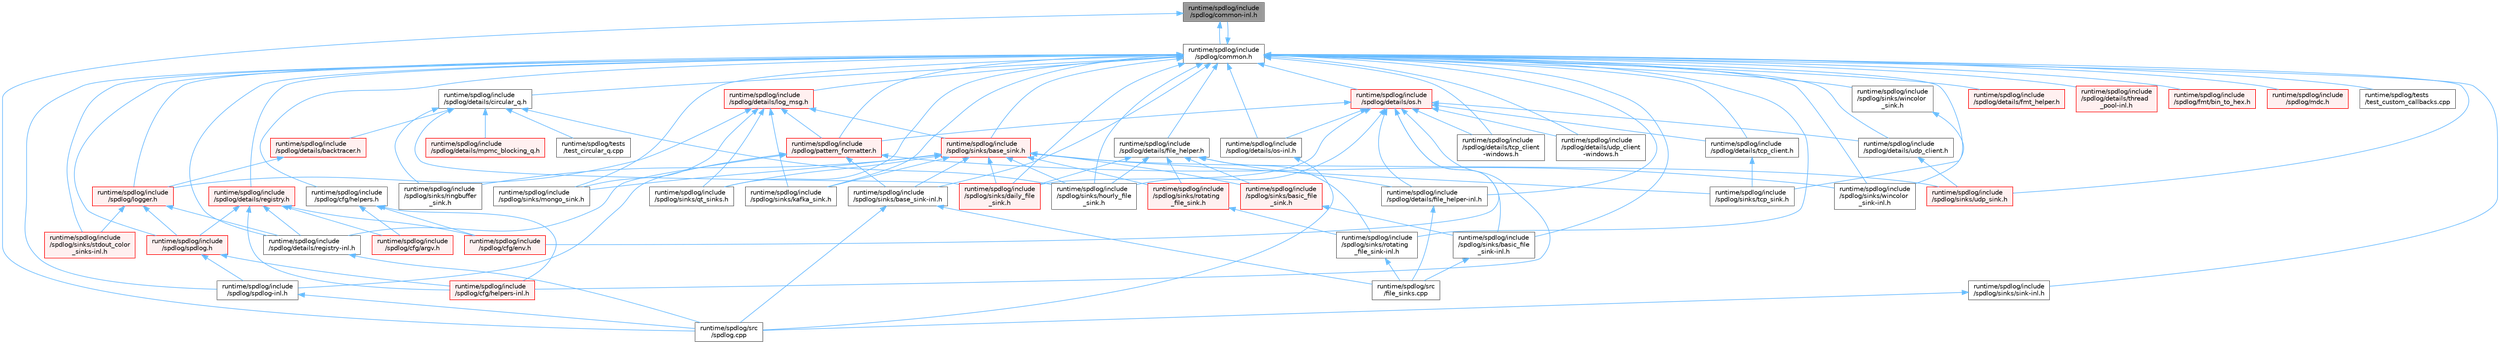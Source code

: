 digraph "runtime/spdlog/include/spdlog/common-inl.h"
{
 // LATEX_PDF_SIZE
  bgcolor="transparent";
  edge [fontname=Helvetica,fontsize=10,labelfontname=Helvetica,labelfontsize=10];
  node [fontname=Helvetica,fontsize=10,shape=box,height=0.2,width=0.4];
  Node1 [id="Node000001",label="runtime/spdlog/include\l/spdlog/common-inl.h",height=0.2,width=0.4,color="gray40", fillcolor="grey60", style="filled", fontcolor="black",tooltip=" "];
  Node1 -> Node2 [id="edge1_Node000001_Node000002",dir="back",color="steelblue1",style="solid",tooltip=" "];
  Node2 [id="Node000002",label="runtime/spdlog/include\l/spdlog/common.h",height=0.2,width=0.4,color="grey40", fillcolor="white", style="filled",URL="$common_8h.html",tooltip=" "];
  Node2 -> Node3 [id="edge2_Node000002_Node000003",dir="back",color="steelblue1",style="solid",tooltip=" "];
  Node3 [id="Node000003",label="runtime/spdlog/include\l/spdlog/cfg/helpers.h",height=0.2,width=0.4,color="grey40", fillcolor="white", style="filled",URL="$helpers_8h.html",tooltip=" "];
  Node3 -> Node4 [id="edge3_Node000003_Node000004",dir="back",color="steelblue1",style="solid",tooltip=" "];
  Node4 [id="Node000004",label="runtime/spdlog/include\l/spdlog/cfg/argv.h",height=0.2,width=0.4,color="red", fillcolor="#FFF0F0", style="filled",URL="$argv_8h.html",tooltip=" "];
  Node3 -> Node6 [id="edge4_Node000003_Node000006",dir="back",color="steelblue1",style="solid",tooltip=" "];
  Node6 [id="Node000006",label="runtime/spdlog/include\l/spdlog/cfg/env.h",height=0.2,width=0.4,color="red", fillcolor="#FFF0F0", style="filled",URL="$env_8h.html",tooltip=" "];
  Node3 -> Node8 [id="edge5_Node000003_Node000008",dir="back",color="steelblue1",style="solid",tooltip=" "];
  Node8 [id="Node000008",label="runtime/spdlog/include\l/spdlog/cfg/helpers-inl.h",height=0.2,width=0.4,color="red", fillcolor="#FFF0F0", style="filled",URL="$helpers-inl_8h.html",tooltip=" "];
  Node2 -> Node1 [id="edge6_Node000002_Node000001",dir="back",color="steelblue1",style="solid",tooltip=" "];
  Node2 -> Node10 [id="edge7_Node000002_Node000010",dir="back",color="steelblue1",style="solid",tooltip=" "];
  Node10 [id="Node000010",label="runtime/spdlog/include\l/spdlog/details/circular_q.h",height=0.2,width=0.4,color="grey40", fillcolor="white", style="filled",URL="$circular__q_8h.html",tooltip=" "];
  Node10 -> Node11 [id="edge8_Node000010_Node000011",dir="back",color="steelblue1",style="solid",tooltip=" "];
  Node11 [id="Node000011",label="runtime/spdlog/include\l/spdlog/details/backtracer.h",height=0.2,width=0.4,color="red", fillcolor="#FFF0F0", style="filled",URL="$backtracer_8h.html",tooltip=" "];
  Node11 -> Node15 [id="edge9_Node000011_Node000015",dir="back",color="steelblue1",style="solid",tooltip=" "];
  Node15 [id="Node000015",label="runtime/spdlog/include\l/spdlog/logger.h",height=0.2,width=0.4,color="red", fillcolor="#FFF0F0", style="filled",URL="$logger_8h.html",tooltip=" "];
  Node15 -> Node48 [id="edge10_Node000015_Node000048",dir="back",color="steelblue1",style="solid",tooltip=" "];
  Node48 [id="Node000048",label="runtime/spdlog/include\l/spdlog/details/registry-inl.h",height=0.2,width=0.4,color="grey40", fillcolor="white", style="filled",URL="$registry-inl_8h.html",tooltip=" "];
  Node48 -> Node13 [id="edge11_Node000048_Node000013",dir="back",color="steelblue1",style="solid",tooltip=" "];
  Node13 [id="Node000013",label="runtime/spdlog/src\l/spdlog.cpp",height=0.2,width=0.4,color="grey40", fillcolor="white", style="filled",URL="$spdlog_8cpp.html",tooltip=" "];
  Node15 -> Node49 [id="edge12_Node000015_Node000049",dir="back",color="steelblue1",style="solid",tooltip=" "];
  Node49 [id="Node000049",label="runtime/spdlog/include\l/spdlog/sinks/stdout_color\l_sinks-inl.h",height=0.2,width=0.4,color="red", fillcolor="#FFF0F0", style="filled",URL="$stdout__color__sinks-inl_8h.html",tooltip=" "];
  Node15 -> Node50 [id="edge13_Node000015_Node000050",dir="back",color="steelblue1",style="solid",tooltip=" "];
  Node50 [id="Node000050",label="runtime/spdlog/include\l/spdlog/spdlog.h",height=0.2,width=0.4,color="red", fillcolor="#FFF0F0", style="filled",URL="$spdlog_8h.html",tooltip=" "];
  Node50 -> Node8 [id="edge14_Node000050_Node000008",dir="back",color="steelblue1",style="solid",tooltip=" "];
  Node50 -> Node67 [id="edge15_Node000050_Node000067",dir="back",color="steelblue1",style="solid",tooltip=" "];
  Node67 [id="Node000067",label="runtime/spdlog/include\l/spdlog/spdlog-inl.h",height=0.2,width=0.4,color="grey40", fillcolor="white", style="filled",URL="$spdlog-inl_8h.html",tooltip=" "];
  Node67 -> Node13 [id="edge16_Node000067_Node000013",dir="back",color="steelblue1",style="solid",tooltip=" "];
  Node10 -> Node68 [id="edge17_Node000010_Node000068",dir="back",color="steelblue1",style="solid",tooltip=" "];
  Node68 [id="Node000068",label="runtime/spdlog/include\l/spdlog/details/mpmc_blocking_q.h",height=0.2,width=0.4,color="red", fillcolor="#FFF0F0", style="filled",URL="$mpmc__blocking__q_8h.html",tooltip=" "];
  Node10 -> Node71 [id="edge18_Node000010_Node000071",dir="back",color="steelblue1",style="solid",tooltip=" "];
  Node71 [id="Node000071",label="runtime/spdlog/include\l/spdlog/sinks/daily_file\l_sink.h",height=0.2,width=0.4,color="red", fillcolor="#FFF0F0", style="filled",URL="$daily__file__sink_8h.html",tooltip=" "];
  Node10 -> Node72 [id="edge19_Node000010_Node000072",dir="back",color="steelblue1",style="solid",tooltip=" "];
  Node72 [id="Node000072",label="runtime/spdlog/include\l/spdlog/sinks/hourly_file\l_sink.h",height=0.2,width=0.4,color="grey40", fillcolor="white", style="filled",URL="$hourly__file__sink_8h.html",tooltip=" "];
  Node10 -> Node73 [id="edge20_Node000010_Node000073",dir="back",color="steelblue1",style="solid",tooltip=" "];
  Node73 [id="Node000073",label="runtime/spdlog/include\l/spdlog/sinks/ringbuffer\l_sink.h",height=0.2,width=0.4,color="grey40", fillcolor="white", style="filled",URL="$ringbuffer__sink_8h.html",tooltip=" "];
  Node10 -> Node28 [id="edge21_Node000010_Node000028",dir="back",color="steelblue1",style="solid",tooltip=" "];
  Node28 [id="Node000028",label="runtime/spdlog/tests\l/test_circular_q.cpp",height=0.2,width=0.4,color="grey40", fillcolor="white", style="filled",URL="$test__circular__q_8cpp.html",tooltip=" "];
  Node2 -> Node74 [id="edge22_Node000002_Node000074",dir="back",color="steelblue1",style="solid",tooltip=" "];
  Node74 [id="Node000074",label="runtime/spdlog/include\l/spdlog/details/file_helper-inl.h",height=0.2,width=0.4,color="grey40", fillcolor="white", style="filled",URL="$file__helper-inl_8h.html",tooltip=" "];
  Node74 -> Node75 [id="edge23_Node000074_Node000075",dir="back",color="steelblue1",style="solid",tooltip=" "];
  Node75 [id="Node000075",label="runtime/spdlog/src\l/file_sinks.cpp",height=0.2,width=0.4,color="grey40", fillcolor="white", style="filled",URL="$file__sinks_8cpp.html",tooltip=" "];
  Node2 -> Node76 [id="edge24_Node000002_Node000076",dir="back",color="steelblue1",style="solid",tooltip=" "];
  Node76 [id="Node000076",label="runtime/spdlog/include\l/spdlog/details/file_helper.h",height=0.2,width=0.4,color="grey40", fillcolor="white", style="filled",URL="$file__helper_8h.html",tooltip=" "];
  Node76 -> Node74 [id="edge25_Node000076_Node000074",dir="back",color="steelblue1",style="solid",tooltip=" "];
  Node76 -> Node77 [id="edge26_Node000076_Node000077",dir="back",color="steelblue1",style="solid",tooltip=" "];
  Node77 [id="Node000077",label="runtime/spdlog/include\l/spdlog/sinks/basic_file\l_sink.h",height=0.2,width=0.4,color="red", fillcolor="#FFF0F0", style="filled",URL="$basic__file__sink_8h.html",tooltip=" "];
  Node77 -> Node78 [id="edge27_Node000077_Node000078",dir="back",color="steelblue1",style="solid",tooltip=" "];
  Node78 [id="Node000078",label="runtime/spdlog/include\l/spdlog/sinks/basic_file\l_sink-inl.h",height=0.2,width=0.4,color="grey40", fillcolor="white", style="filled",URL="$basic__file__sink-inl_8h.html",tooltip=" "];
  Node78 -> Node75 [id="edge28_Node000078_Node000075",dir="back",color="steelblue1",style="solid",tooltip=" "];
  Node76 -> Node71 [id="edge29_Node000076_Node000071",dir="back",color="steelblue1",style="solid",tooltip=" "];
  Node76 -> Node72 [id="edge30_Node000076_Node000072",dir="back",color="steelblue1",style="solid",tooltip=" "];
  Node76 -> Node79 [id="edge31_Node000076_Node000079",dir="back",color="steelblue1",style="solid",tooltip=" "];
  Node79 [id="Node000079",label="runtime/spdlog/include\l/spdlog/sinks/rotating\l_file_sink-inl.h",height=0.2,width=0.4,color="grey40", fillcolor="white", style="filled",URL="$rotating__file__sink-inl_8h.html",tooltip=" "];
  Node79 -> Node75 [id="edge32_Node000079_Node000075",dir="back",color="steelblue1",style="solid",tooltip=" "];
  Node76 -> Node80 [id="edge33_Node000076_Node000080",dir="back",color="steelblue1",style="solid",tooltip=" "];
  Node80 [id="Node000080",label="runtime/spdlog/include\l/spdlog/sinks/rotating\l_file_sink.h",height=0.2,width=0.4,color="red", fillcolor="#FFF0F0", style="filled",URL="$rotating__file__sink_8h.html",tooltip=" "];
  Node80 -> Node79 [id="edge34_Node000080_Node000079",dir="back",color="steelblue1",style="solid",tooltip=" "];
  Node2 -> Node81 [id="edge35_Node000002_Node000081",dir="back",color="steelblue1",style="solid",tooltip=" "];
  Node81 [id="Node000081",label="runtime/spdlog/include\l/spdlog/details/fmt_helper.h",height=0.2,width=0.4,color="red", fillcolor="#FFF0F0", style="filled",URL="$fmt__helper_8h.html",tooltip=" "];
  Node2 -> Node83 [id="edge36_Node000002_Node000083",dir="back",color="steelblue1",style="solid",tooltip=" "];
  Node83 [id="Node000083",label="runtime/spdlog/include\l/spdlog/details/log_msg.h",height=0.2,width=0.4,color="red", fillcolor="#FFF0F0", style="filled",URL="$log__msg_8h.html",tooltip=" "];
  Node83 -> Node15 [id="edge37_Node000083_Node000015",dir="back",color="steelblue1",style="solid",tooltip=" "];
  Node83 -> Node88 [id="edge38_Node000083_Node000088",dir="back",color="steelblue1",style="solid",tooltip=" "];
  Node88 [id="Node000088",label="runtime/spdlog/include\l/spdlog/pattern_formatter.h",height=0.2,width=0.4,color="red", fillcolor="#FFF0F0", style="filled",URL="$pattern__formatter_8h.html",tooltip=" "];
  Node88 -> Node48 [id="edge39_Node000088_Node000048",dir="back",color="steelblue1",style="solid",tooltip=" "];
  Node88 -> Node90 [id="edge40_Node000088_Node000090",dir="back",color="steelblue1",style="solid",tooltip=" "];
  Node90 [id="Node000090",label="runtime/spdlog/include\l/spdlog/sinks/base_sink-inl.h",height=0.2,width=0.4,color="grey40", fillcolor="white", style="filled",URL="$base__sink-inl_8h.html",tooltip=" "];
  Node90 -> Node75 [id="edge41_Node000090_Node000075",dir="back",color="steelblue1",style="solid",tooltip=" "];
  Node90 -> Node13 [id="edge42_Node000090_Node000013",dir="back",color="steelblue1",style="solid",tooltip=" "];
  Node88 -> Node94 [id="edge43_Node000088_Node000094",dir="back",color="steelblue1",style="solid",tooltip=" "];
  Node94 [id="Node000094",label="runtime/spdlog/include\l/spdlog/sinks/wincolor\l_sink-inl.h",height=0.2,width=0.4,color="grey40", fillcolor="white", style="filled",URL="$wincolor__sink-inl_8h.html",tooltip=" "];
  Node88 -> Node67 [id="edge44_Node000088_Node000067",dir="back",color="steelblue1",style="solid",tooltip=" "];
  Node83 -> Node98 [id="edge45_Node000083_Node000098",dir="back",color="steelblue1",style="solid",tooltip=" "];
  Node98 [id="Node000098",label="runtime/spdlog/include\l/spdlog/sinks/base_sink.h",height=0.2,width=0.4,color="red", fillcolor="#FFF0F0", style="filled",URL="$base__sink_8h.html",tooltip=" "];
  Node98 -> Node90 [id="edge46_Node000098_Node000090",dir="back",color="steelblue1",style="solid",tooltip=" "];
  Node98 -> Node77 [id="edge47_Node000098_Node000077",dir="back",color="steelblue1",style="solid",tooltip=" "];
  Node98 -> Node71 [id="edge48_Node000098_Node000071",dir="back",color="steelblue1",style="solid",tooltip=" "];
  Node98 -> Node72 [id="edge49_Node000098_Node000072",dir="back",color="steelblue1",style="solid",tooltip=" "];
  Node98 -> Node20 [id="edge50_Node000098_Node000020",dir="back",color="steelblue1",style="solid",tooltip=" "];
  Node20 [id="Node000020",label="runtime/spdlog/include\l/spdlog/sinks/kafka_sink.h",height=0.2,width=0.4,color="grey40", fillcolor="white", style="filled",URL="$kafka__sink_8h.html",tooltip=" "];
  Node98 -> Node100 [id="edge51_Node000098_Node000100",dir="back",color="steelblue1",style="solid",tooltip=" "];
  Node100 [id="Node000100",label="runtime/spdlog/include\l/spdlog/sinks/mongo_sink.h",height=0.2,width=0.4,color="grey40", fillcolor="white", style="filled",URL="$mongo__sink_8h.html",tooltip=" "];
  Node98 -> Node103 [id="edge52_Node000098_Node000103",dir="back",color="steelblue1",style="solid",tooltip=" "];
  Node103 [id="Node000103",label="runtime/spdlog/include\l/spdlog/sinks/qt_sinks.h",height=0.2,width=0.4,color="grey40", fillcolor="white", style="filled",URL="$qt__sinks_8h.html",tooltip=" "];
  Node98 -> Node73 [id="edge53_Node000098_Node000073",dir="back",color="steelblue1",style="solid",tooltip=" "];
  Node98 -> Node80 [id="edge54_Node000098_Node000080",dir="back",color="steelblue1",style="solid",tooltip=" "];
  Node98 -> Node106 [id="edge55_Node000098_Node000106",dir="back",color="steelblue1",style="solid",tooltip=" "];
  Node106 [id="Node000106",label="runtime/spdlog/include\l/spdlog/sinks/tcp_sink.h",height=0.2,width=0.4,color="grey40", fillcolor="white", style="filled",URL="$tcp__sink_8h.html",tooltip=" "];
  Node98 -> Node107 [id="edge56_Node000098_Node000107",dir="back",color="steelblue1",style="solid",tooltip=" "];
  Node107 [id="Node000107",label="runtime/spdlog/include\l/spdlog/sinks/udp_sink.h",height=0.2,width=0.4,color="red", fillcolor="#FFF0F0", style="filled",URL="$udp__sink_8h.html",tooltip=" "];
  Node83 -> Node20 [id="edge57_Node000083_Node000020",dir="back",color="steelblue1",style="solid",tooltip=" "];
  Node83 -> Node100 [id="edge58_Node000083_Node000100",dir="back",color="steelblue1",style="solid",tooltip=" "];
  Node83 -> Node103 [id="edge59_Node000083_Node000103",dir="back",color="steelblue1",style="solid",tooltip=" "];
  Node2 -> Node113 [id="edge60_Node000002_Node000113",dir="back",color="steelblue1",style="solid",tooltip=" "];
  Node113 [id="Node000113",label="runtime/spdlog/include\l/spdlog/details/os-inl.h",height=0.2,width=0.4,color="grey40", fillcolor="white", style="filled",URL="$os-inl_8h.html",tooltip=" "];
  Node113 -> Node13 [id="edge61_Node000113_Node000013",dir="back",color="steelblue1",style="solid",tooltip=" "];
  Node2 -> Node114 [id="edge62_Node000002_Node000114",dir="back",color="steelblue1",style="solid",tooltip=" "];
  Node114 [id="Node000114",label="runtime/spdlog/include\l/spdlog/details/os.h",height=0.2,width=0.4,color="red", fillcolor="#FFF0F0", style="filled",URL="$details_2os_8h.html",tooltip=" "];
  Node114 -> Node6 [id="edge63_Node000114_Node000006",dir="back",color="steelblue1",style="solid",tooltip=" "];
  Node114 -> Node8 [id="edge64_Node000114_Node000008",dir="back",color="steelblue1",style="solid",tooltip=" "];
  Node114 -> Node74 [id="edge65_Node000114_Node000074",dir="back",color="steelblue1",style="solid",tooltip=" "];
  Node114 -> Node113 [id="edge66_Node000114_Node000113",dir="back",color="steelblue1",style="solid",tooltip=" "];
  Node114 -> Node115 [id="edge67_Node000114_Node000115",dir="back",color="steelblue1",style="solid",tooltip=" "];
  Node115 [id="Node000115",label="runtime/spdlog/include\l/spdlog/details/tcp_client\l-windows.h",height=0.2,width=0.4,color="grey40", fillcolor="white", style="filled",URL="$tcp__client-windows_8h.html",tooltip=" "];
  Node114 -> Node116 [id="edge68_Node000114_Node000116",dir="back",color="steelblue1",style="solid",tooltip=" "];
  Node116 [id="Node000116",label="runtime/spdlog/include\l/spdlog/details/tcp_client.h",height=0.2,width=0.4,color="grey40", fillcolor="white", style="filled",URL="$tcp__client_8h.html",tooltip=" "];
  Node116 -> Node106 [id="edge69_Node000116_Node000106",dir="back",color="steelblue1",style="solid",tooltip=" "];
  Node114 -> Node117 [id="edge70_Node000114_Node000117",dir="back",color="steelblue1",style="solid",tooltip=" "];
  Node117 [id="Node000117",label="runtime/spdlog/include\l/spdlog/details/udp_client\l-windows.h",height=0.2,width=0.4,color="grey40", fillcolor="white", style="filled",URL="$udp__client-windows_8h.html",tooltip=" "];
  Node114 -> Node118 [id="edge71_Node000114_Node000118",dir="back",color="steelblue1",style="solid",tooltip=" "];
  Node118 [id="Node000118",label="runtime/spdlog/include\l/spdlog/details/udp_client.h",height=0.2,width=0.4,color="grey40", fillcolor="white", style="filled",URL="$udp__client_8h.html",tooltip=" "];
  Node118 -> Node107 [id="edge72_Node000118_Node000107",dir="back",color="steelblue1",style="solid",tooltip=" "];
  Node114 -> Node88 [id="edge73_Node000114_Node000088",dir="back",color="steelblue1",style="solid",tooltip=" "];
  Node114 -> Node78 [id="edge74_Node000114_Node000078",dir="back",color="steelblue1",style="solid",tooltip=" "];
  Node114 -> Node71 [id="edge75_Node000114_Node000071",dir="back",color="steelblue1",style="solid",tooltip=" "];
  Node114 -> Node72 [id="edge76_Node000114_Node000072",dir="back",color="steelblue1",style="solid",tooltip=" "];
  Node2 -> Node48 [id="edge77_Node000002_Node000048",dir="back",color="steelblue1",style="solid",tooltip=" "];
  Node2 -> Node119 [id="edge78_Node000002_Node000119",dir="back",color="steelblue1",style="solid",tooltip=" "];
  Node119 [id="Node000119",label="runtime/spdlog/include\l/spdlog/details/registry.h",height=0.2,width=0.4,color="red", fillcolor="#FFF0F0", style="filled",URL="$registry_8h.html",tooltip=" "];
  Node119 -> Node4 [id="edge79_Node000119_Node000004",dir="back",color="steelblue1",style="solid",tooltip=" "];
  Node119 -> Node6 [id="edge80_Node000119_Node000006",dir="back",color="steelblue1",style="solid",tooltip=" "];
  Node119 -> Node8 [id="edge81_Node000119_Node000008",dir="back",color="steelblue1",style="solid",tooltip=" "];
  Node119 -> Node48 [id="edge82_Node000119_Node000048",dir="back",color="steelblue1",style="solid",tooltip=" "];
  Node119 -> Node50 [id="edge83_Node000119_Node000050",dir="back",color="steelblue1",style="solid",tooltip=" "];
  Node2 -> Node115 [id="edge84_Node000002_Node000115",dir="back",color="steelblue1",style="solid",tooltip=" "];
  Node2 -> Node116 [id="edge85_Node000002_Node000116",dir="back",color="steelblue1",style="solid",tooltip=" "];
  Node2 -> Node70 [id="edge86_Node000002_Node000070",dir="back",color="steelblue1",style="solid",tooltip=" "];
  Node70 [id="Node000070",label="runtime/spdlog/include\l/spdlog/details/thread\l_pool-inl.h",height=0.2,width=0.4,color="red", fillcolor="#FFF0F0", style="filled",URL="$thread__pool-inl_8h.html",tooltip=" "];
  Node2 -> Node117 [id="edge87_Node000002_Node000117",dir="back",color="steelblue1",style="solid",tooltip=" "];
  Node2 -> Node118 [id="edge88_Node000002_Node000118",dir="back",color="steelblue1",style="solid",tooltip=" "];
  Node2 -> Node121 [id="edge89_Node000002_Node000121",dir="back",color="steelblue1",style="solid",tooltip=" "];
  Node121 [id="Node000121",label="runtime/spdlog/include\l/spdlog/fmt/bin_to_hex.h",height=0.2,width=0.4,color="red", fillcolor="#FFF0F0", style="filled",URL="$bin__to__hex_8h.html",tooltip=" "];
  Node2 -> Node15 [id="edge90_Node000002_Node000015",dir="back",color="steelblue1",style="solid",tooltip=" "];
  Node2 -> Node122 [id="edge91_Node000002_Node000122",dir="back",color="steelblue1",style="solid",tooltip=" "];
  Node122 [id="Node000122",label="runtime/spdlog/include\l/spdlog/mdc.h",height=0.2,width=0.4,color="red", fillcolor="#FFF0F0", style="filled",URL="$mdc_8h.html",tooltip=" "];
  Node2 -> Node88 [id="edge92_Node000002_Node000088",dir="back",color="steelblue1",style="solid",tooltip=" "];
  Node2 -> Node90 [id="edge93_Node000002_Node000090",dir="back",color="steelblue1",style="solid",tooltip=" "];
  Node2 -> Node98 [id="edge94_Node000002_Node000098",dir="back",color="steelblue1",style="solid",tooltip=" "];
  Node2 -> Node78 [id="edge95_Node000002_Node000078",dir="back",color="steelblue1",style="solid",tooltip=" "];
  Node2 -> Node71 [id="edge96_Node000002_Node000071",dir="back",color="steelblue1",style="solid",tooltip=" "];
  Node2 -> Node72 [id="edge97_Node000002_Node000072",dir="back",color="steelblue1",style="solid",tooltip=" "];
  Node2 -> Node20 [id="edge98_Node000002_Node000020",dir="back",color="steelblue1",style="solid",tooltip=" "];
  Node2 -> Node100 [id="edge99_Node000002_Node000100",dir="back",color="steelblue1",style="solid",tooltip=" "];
  Node2 -> Node103 [id="edge100_Node000002_Node000103",dir="back",color="steelblue1",style="solid",tooltip=" "];
  Node2 -> Node79 [id="edge101_Node000002_Node000079",dir="back",color="steelblue1",style="solid",tooltip=" "];
  Node2 -> Node110 [id="edge102_Node000002_Node000110",dir="back",color="steelblue1",style="solid",tooltip=" "];
  Node110 [id="Node000110",label="runtime/spdlog/include\l/spdlog/sinks/sink-inl.h",height=0.2,width=0.4,color="grey40", fillcolor="white", style="filled",URL="$sink-inl_8h.html",tooltip=" "];
  Node110 -> Node13 [id="edge103_Node000110_Node000013",dir="back",color="steelblue1",style="solid",tooltip=" "];
  Node2 -> Node49 [id="edge104_Node000002_Node000049",dir="back",color="steelblue1",style="solid",tooltip=" "];
  Node2 -> Node106 [id="edge105_Node000002_Node000106",dir="back",color="steelblue1",style="solid",tooltip=" "];
  Node2 -> Node107 [id="edge106_Node000002_Node000107",dir="back",color="steelblue1",style="solid",tooltip=" "];
  Node2 -> Node94 [id="edge107_Node000002_Node000094",dir="back",color="steelblue1",style="solid",tooltip=" "];
  Node2 -> Node112 [id="edge108_Node000002_Node000112",dir="back",color="steelblue1",style="solid",tooltip=" "];
  Node112 [id="Node000112",label="runtime/spdlog/include\l/spdlog/sinks/wincolor\l_sink.h",height=0.2,width=0.4,color="grey40", fillcolor="white", style="filled",URL="$wincolor__sink_8h.html",tooltip=" "];
  Node112 -> Node94 [id="edge109_Node000112_Node000094",dir="back",color="steelblue1",style="solid",tooltip=" "];
  Node2 -> Node67 [id="edge110_Node000002_Node000067",dir="back",color="steelblue1",style="solid",tooltip=" "];
  Node2 -> Node50 [id="edge111_Node000002_Node000050",dir="back",color="steelblue1",style="solid",tooltip=" "];
  Node2 -> Node30 [id="edge112_Node000002_Node000030",dir="back",color="steelblue1",style="solid",tooltip=" "];
  Node30 [id="Node000030",label="runtime/spdlog/tests\l/test_custom_callbacks.cpp",height=0.2,width=0.4,color="grey40", fillcolor="white", style="filled",URL="$test__custom__callbacks_8cpp.html",tooltip=" "];
  Node1 -> Node13 [id="edge113_Node000001_Node000013",dir="back",color="steelblue1",style="solid",tooltip=" "];
}
